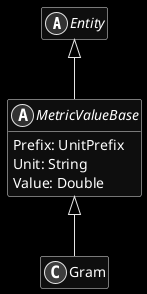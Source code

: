﻿@startuml
skinparam monochrome reverse
hide empty members

abstract class Entity {
}

Entity <|-- MetricValueBase

abstract class MetricValueBase {
    Prefix: UnitPrefix
    Unit: String
    Value: Double
}

MetricValueBase <|-- Gram

class Gram {
}

@enduml
